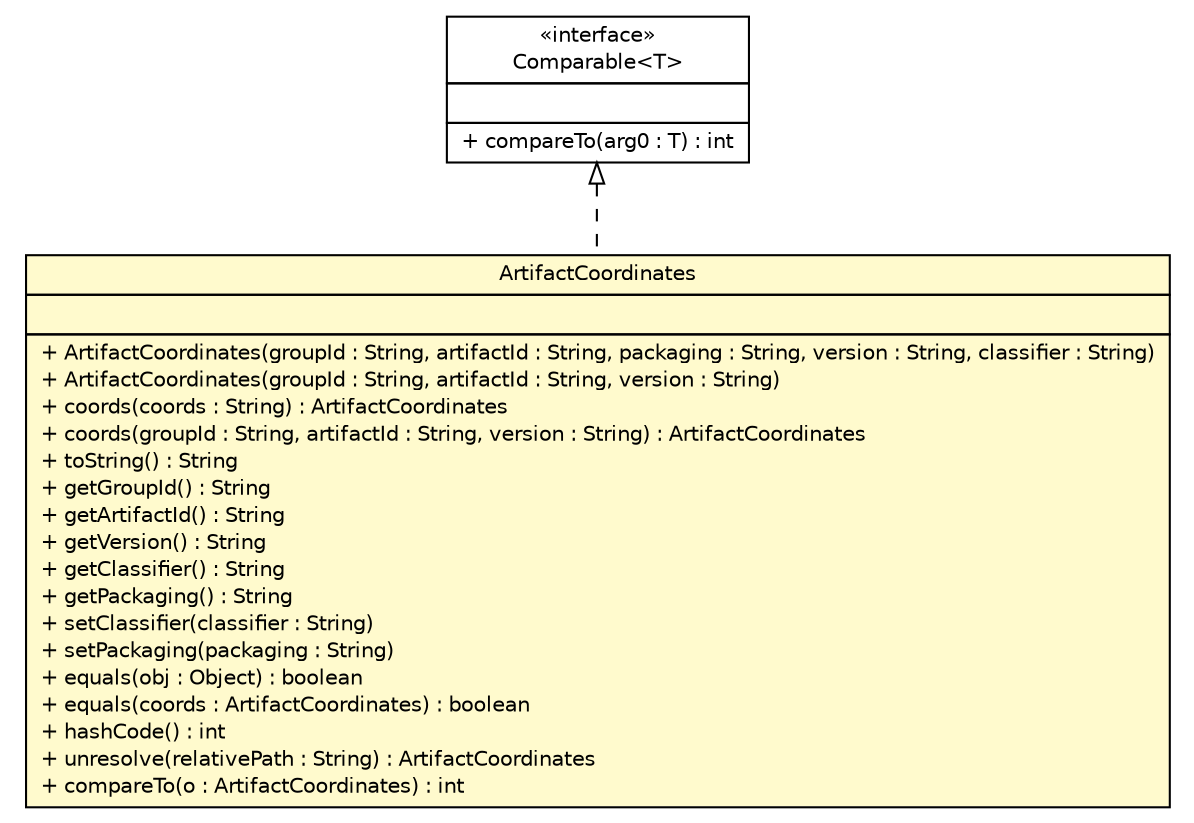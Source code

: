 #!/usr/local/bin/dot
#
# Class diagram 
# Generated by UMLGraph version R5_6 (http://www.umlgraph.org/)
#

digraph G {
	edge [fontname="Helvetica",fontsize=10,labelfontname="Helvetica",labelfontsize=10];
	node [fontname="Helvetica",fontsize=10,shape=plaintext];
	nodesep=0.25;
	ranksep=0.5;
	// sorcer.util.ArtifactCoordinates
	c63236 [label=<<table title="sorcer.util.ArtifactCoordinates" border="0" cellborder="1" cellspacing="0" cellpadding="2" port="p" bgcolor="lemonChiffon" href="./ArtifactCoordinates.html">
		<tr><td><table border="0" cellspacing="0" cellpadding="1">
<tr><td align="center" balign="center"> ArtifactCoordinates </td></tr>
		</table></td></tr>
		<tr><td><table border="0" cellspacing="0" cellpadding="1">
<tr><td align="left" balign="left">  </td></tr>
		</table></td></tr>
		<tr><td><table border="0" cellspacing="0" cellpadding="1">
<tr><td align="left" balign="left"> + ArtifactCoordinates(groupId : String, artifactId : String, packaging : String, version : String, classifier : String) </td></tr>
<tr><td align="left" balign="left"> + ArtifactCoordinates(groupId : String, artifactId : String, version : String) </td></tr>
<tr><td align="left" balign="left"> + coords(coords : String) : ArtifactCoordinates </td></tr>
<tr><td align="left" balign="left"> + coords(groupId : String, artifactId : String, version : String) : ArtifactCoordinates </td></tr>
<tr><td align="left" balign="left"> + toString() : String </td></tr>
<tr><td align="left" balign="left"> + getGroupId() : String </td></tr>
<tr><td align="left" balign="left"> + getArtifactId() : String </td></tr>
<tr><td align="left" balign="left"> + getVersion() : String </td></tr>
<tr><td align="left" balign="left"> + getClassifier() : String </td></tr>
<tr><td align="left" balign="left"> + getPackaging() : String </td></tr>
<tr><td align="left" balign="left"> + setClassifier(classifier : String) </td></tr>
<tr><td align="left" balign="left"> + setPackaging(packaging : String) </td></tr>
<tr><td align="left" balign="left"> + equals(obj : Object) : boolean </td></tr>
<tr><td align="left" balign="left"> + equals(coords : ArtifactCoordinates) : boolean </td></tr>
<tr><td align="left" balign="left"> + hashCode() : int </td></tr>
<tr><td align="left" balign="left"> + unresolve(relativePath : String) : ArtifactCoordinates </td></tr>
<tr><td align="left" balign="left"> + compareTo(o : ArtifactCoordinates) : int </td></tr>
		</table></td></tr>
		</table>>, URL="./ArtifactCoordinates.html", fontname="Helvetica", fontcolor="black", fontsize=10.0];
	//sorcer.util.ArtifactCoordinates implements java.lang.Comparable<T>
	c63794:p -> c63236:p [dir=back,arrowtail=empty,style=dashed];
	// java.lang.Comparable<T>
	c63794 [label=<<table title="java.lang.Comparable" border="0" cellborder="1" cellspacing="0" cellpadding="2" port="p" href="http://docs.oracle.com/javase/7/docs/api/java/lang/Comparable.html">
		<tr><td><table border="0" cellspacing="0" cellpadding="1">
<tr><td align="center" balign="center"> &#171;interface&#187; </td></tr>
<tr><td align="center" balign="center"> Comparable&lt;T&gt; </td></tr>
		</table></td></tr>
		<tr><td><table border="0" cellspacing="0" cellpadding="1">
<tr><td align="left" balign="left">  </td></tr>
		</table></td></tr>
		<tr><td><table border="0" cellspacing="0" cellpadding="1">
<tr><td align="left" balign="left"> + compareTo(arg0 : T) : int </td></tr>
		</table></td></tr>
		</table>>, URL="http://docs.oracle.com/javase/7/docs/api/java/lang/Comparable.html", fontname="Helvetica", fontcolor="black", fontsize=10.0];
}

